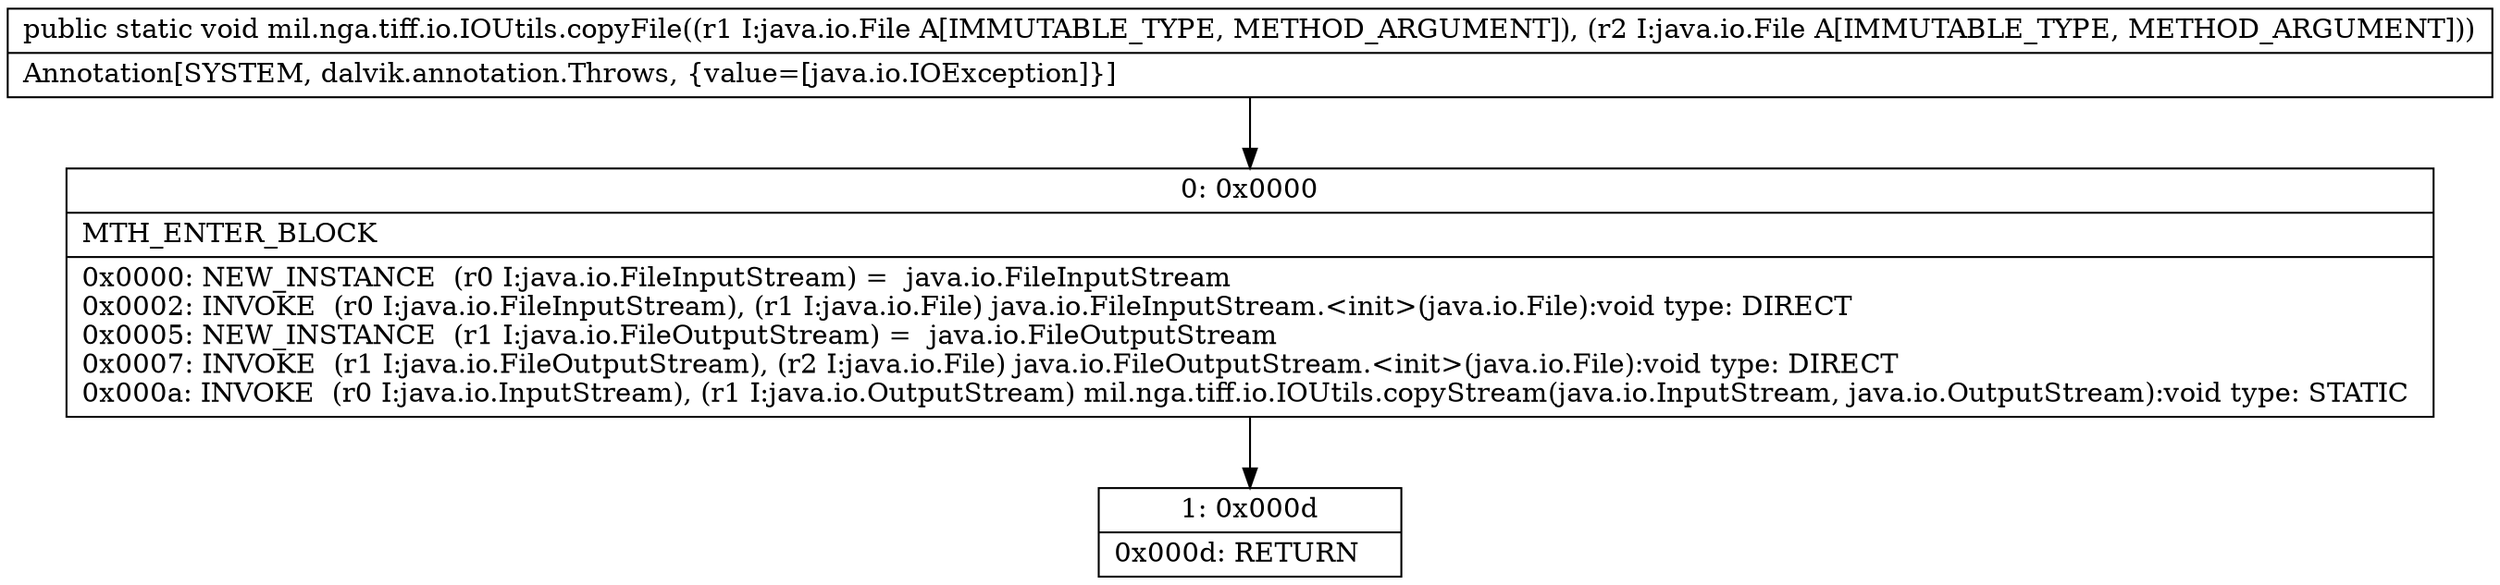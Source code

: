 digraph "CFG formil.nga.tiff.io.IOUtils.copyFile(Ljava\/io\/File;Ljava\/io\/File;)V" {
Node_0 [shape=record,label="{0\:\ 0x0000|MTH_ENTER_BLOCK\l|0x0000: NEW_INSTANCE  (r0 I:java.io.FileInputStream) =  java.io.FileInputStream \l0x0002: INVOKE  (r0 I:java.io.FileInputStream), (r1 I:java.io.File) java.io.FileInputStream.\<init\>(java.io.File):void type: DIRECT \l0x0005: NEW_INSTANCE  (r1 I:java.io.FileOutputStream) =  java.io.FileOutputStream \l0x0007: INVOKE  (r1 I:java.io.FileOutputStream), (r2 I:java.io.File) java.io.FileOutputStream.\<init\>(java.io.File):void type: DIRECT \l0x000a: INVOKE  (r0 I:java.io.InputStream), (r1 I:java.io.OutputStream) mil.nga.tiff.io.IOUtils.copyStream(java.io.InputStream, java.io.OutputStream):void type: STATIC \l}"];
Node_1 [shape=record,label="{1\:\ 0x000d|0x000d: RETURN   \l}"];
MethodNode[shape=record,label="{public static void mil.nga.tiff.io.IOUtils.copyFile((r1 I:java.io.File A[IMMUTABLE_TYPE, METHOD_ARGUMENT]), (r2 I:java.io.File A[IMMUTABLE_TYPE, METHOD_ARGUMENT]))  | Annotation[SYSTEM, dalvik.annotation.Throws, \{value=[java.io.IOException]\}]\l}"];
MethodNode -> Node_0;
Node_0 -> Node_1;
}

